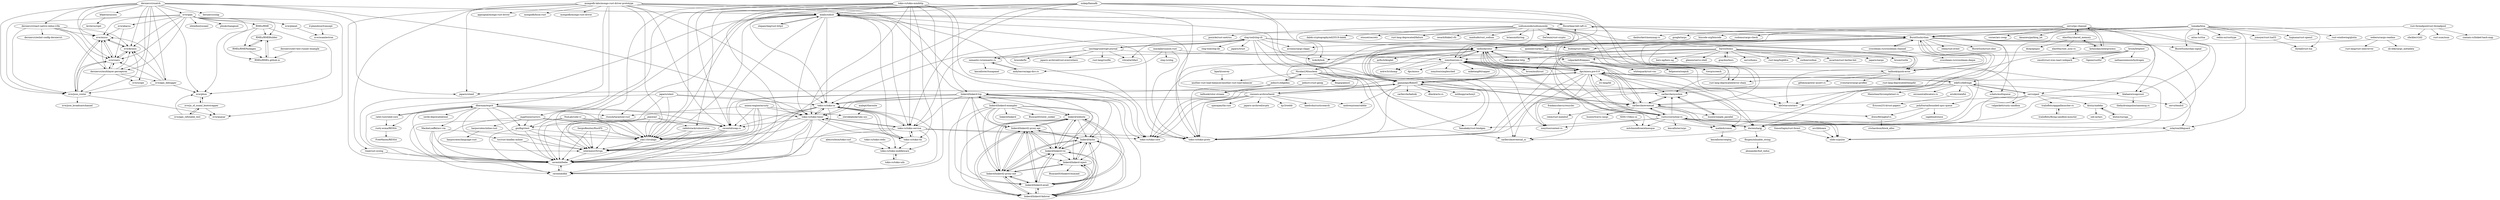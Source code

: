 digraph G {
"harpocrates/inline-rust" -> "harpocrates/language-rust"
"Geal/rust-syslog" -> "raventid/bebe"
"mongodb-labs/mongo-rust-driver-prototype" -> "appsignal/mongo-rust-driver"
"mongodb-labs/mongo-rust-driver-prototype" -> "mlalic/solicit"
"mongodb-labs/mongo-rust-driver-prototype" -> "mongodb/bson-rust" ["e"=1]
"mongodb-labs/mongo-rust-driver-prototype" -> "Geal/rust-syslog"
"mongodb-labs/mongo-rust-driver-prototype" -> "tokio-rs/tokio-io"
"mongodb-labs/mongo-rust-driver-prototype" -> "raventid/bebe"
"mongodb-labs/mongo-rust-driver-prototype" -> "mongodb/mongo-rust-driver" ["e"=1]
"mongodb-labs/mongo-rust-driver-prototype" -> "tokio-rs/tokio-core" ["e"=1]
"mongodb-labs/mongo-rust-driver-prototype" -> "yaa110/rubigo"
"mongodb-labs/mongo-rust-driver-prototype" -> "dherman/esprit"
"mongodb-labs/mongo-rust-driver-prototype" -> "rust-lang-deprecated/error-chain" ["e"=1]
"mongodb-labs/mongo-rust-driver-prototype" -> "raventid/soap-rs"
"mongodb-labs/mongo-rust-driver-prototype" -> "tokio-rs/tokio-proto" ["e"=1]
"mongodb-labs/mongo-rust-driver-prototype" -> "mgattozzi/curryrs"
"mongodb-labs/mongo-rust-driver-prototype" -> "japaric/steed" ["e"=1]
"bparli/convey" -> "another-rust-load-balancer/another-rust-load-balancer"
"elast0ny/shared_memory" -> "elast0ny/raw_sync-rs"
"elast0ny/shared_memory" -> "dicej/ipmpsc"
"elast0ny/shared_memory" -> "kotauskas/interprocess"
"elast0ny/shared_memory" -> "servo/ipc-channel"
"crossbeam-rs/crossbeam-channel" -> "crossbeam-rs/crossbeam-deque"
"crossbeam-rs/crossbeam-channel" -> "BurntSushi/chan"
"linkerd/website" -> "linkerd/linkerd2-proxy-api"
"linkerd/website" -> "linkerd/linkerd2-proxy-init"
"linkerd/website" -> "linkerd/linkerd-failover"
"linkerd/website" -> "linkerd/linkerd-await"
"linkerd/website" -> "linkerd/linkerd-inject"
"linkerd/website" -> "linkerd/linkerd-viz"
"linkerd/website" -> "linkerd/tacho"
"sodiumoxide/sodiumoxide" -> "maidsafe/rust_sodium"
"sodiumoxide/sodiumoxide" -> "briansmith/ring" ["e"=1]
"sodiumoxide/sodiumoxide" -> "libOctavo/octavo"
"sodiumoxide/sodiumoxide" -> "DaGenix/rust-crypto" ["e"=1]
"sodiumoxide/sodiumoxide" -> "dalek-cryptography/ed25519-dalek" ["e"=1]
"sodiumoxide/sodiumoxide" -> "BurntSushi/chan"
"sodiumoxide/sodiumoxide" -> "stouset/secrets"
"sodiumoxide/sodiumoxide" -> "rust-lang-deprecated/error-chain" ["e"=1]
"sodiumoxide/sodiumoxide" -> "trevp/screech"
"sodiumoxide/sodiumoxide" -> "zonyitoo/coio-rs"
"sodiumoxide/sodiumoxide" -> "ticki/dybuk"
"sodiumoxide/sodiumoxide" -> "rust-lang-deprecated/failure" ["e"=1]
"sodiumoxide/sodiumoxide" -> "quininer/sarkara"
"sodiumoxide/sodiumoxide" -> "tailhook/rotor"
"sodiumoxide/sodiumoxide" -> "cesarb/blake2-rfc"
"linkerd/linkerd2-proxy-init" -> "linkerd/linkerd-failover"
"linkerd/linkerd2-proxy-init" -> "linkerd/linkerd-inject"
"linkerd/linkerd2-proxy-init" -> "linkerd/linkerd-await"
"linkerd/linkerd2-proxy-init" -> "linkerd/tacho"
"linkerd/linkerd2-proxy-init" -> "linkerd/linkerd2-proxy-api"
"linkerd/linkerd2-proxy-init" -> "linkerd/website"
"linkerd/linkerd2-proxy-init" -> "linkerd/linkerd-viz"
"xvw/qian" -> "xvw/mizur"
"xvw/qian" -> "RMEx/RME"
"xvw/qian" -> "xvw/planet"
"xvw/qian" -> "xvw/kronos"
"xvw/qian" -> "xhtmlboi/yocaml" ["e"=1]
"xvw/qian" -> "phink/changeset"
"xvw/qian" -> "RMEx/RMEBuilder"
"xvw/qian" -> "xvw/coers"
"xvw/qian" -> "derniercri/multilayer-perceptron"
"xvw/qian" -> "xvw/quasar"
"xvw/qian" -> "xvw/phun"
"xvw/qian" -> "xvw/abacus"
"xvw/qian" -> "xvw/jsoo_router"
"linkerd/linkerd-await" -> "linkerd/linkerd-failover"
"linkerd/linkerd-await" -> "linkerd/linkerd2-proxy-init"
"linkerd/linkerd-await" -> "linkerd/linkerd-inject"
"linkerd/linkerd-await" -> "linkerd/linkerd2-proxy-api"
"linkerd/linkerd-await" -> "linkerd/tacho"
"linkerd/linkerd-await" -> "linkerd/website"
"linkerd/linkerd-await" -> "linkerd/linkerd-viz"
"SergioBenitez/RustFS" -> "raventid/bebe"
"SergioBenitez/RustFS" -> "intermezzOS/vga"
"SergioBenitez/RustFS" -> "yaa110/rubigo"
"xvw/planet" -> "xvw/ocamlectron"
"derniercri/react-native-redux-i18n" -> "xvw/coers"
"derniercri/react-native-redux-i18n" -> "xvw/mizur"
"derniercri/react-native-redux-i18n" -> "derniercri/eslint-config-derniercri"
"derniercri/react-native-redux-i18n" -> "xvw/kronos"
"derniercri/react-native-redux-i18n" -> "derniercri/multilayer-perceptron"
"derniercri/react-native-redux-i18n" -> "xvw/jsoo_router"
"rusty-ecma/RESSA" -> "FreeMasen/RESSA"
"linkerd/linkerd2-proxy-api" -> "linkerd/linkerd-failover"
"linkerd/linkerd2-proxy-api" -> "linkerd/linkerd2-proxy-init"
"linkerd/linkerd2-proxy-api" -> "linkerd/linkerd-inject"
"linkerd/linkerd2-proxy-api" -> "linkerd/website"
"linkerd/linkerd2-proxy-api" -> "linkerd/linkerd-await"
"linkerd/linkerd2-proxy-api" -> "linkerd/tacho"
"linkerd/linkerd2-proxy-api" -> "linkerd/linkerd-viz"
"jedisct1/rust-geoip" -> "tailhook/rotor-stream"
"tomaka/hlua" -> "jcmoyer/rust-lua53"
"tomaka/hlua" -> "mlua-rs/rlua" ["e"=1]
"tomaka/hlua" -> "redox-os/rusttype" ["e"=1]
"tomaka/hlua" -> "lilyball/rust-lua"
"tomaka/hlua" -> "edef1c/libfringe"
"tomaka/hlua" -> "luqmana/rust-opencl" ["e"=1]
"tomaka/hlua" -> "BurntSushi/chan"
"tomaka/hlua" -> "dpc/mioco.pre-0.9"
"tomaka/hlua" -> "rust-windowing/glutin" ["e"=1]
"tomaka/hlua" -> "Yamakaky/rust-bindgen" ["e"=1]
"tomaka/hlua" -> "zslayton/lifeguard"
"tomaka/hlua" -> "rsolomo/cargo-check"
"tomaka/hlua" -> "BurntSushi/chan-signal"
"clog-tool/clog-cli" -> "saschagrunert/git-journal"
"clog-tool/clog-cli" -> "tailhook/rotor"
"clog-tool/clog-cli" -> "clog-tool/clog-lib"
"clog-tool/clog-cli" -> "vitiral/artifact" ["e"=1]
"clog-tool/clog-cli" -> "semantic-rs/semantic-rs"
"clog-tool/clog-cli" -> "budziq/rust-skeptic"
"clog-tool/clog-cli" -> "arcnmx/cargo-clippy"
"clog-tool/clog-cli" -> "japaric/trust" ["e"=1]
"clog-tool/clog-cli" -> "ticki/dybuk"
"clog-tool/clog-cli" -> "fengsp/pencil" ["e"=1]
"clog-tool/clog-cli" -> "tailhook/quick-error"
"clog-tool/clog-cli" -> "Yamakaky/rust-bindgen" ["e"=1]
"kotauskas/interprocess" -> "servo/ipc-channel"
"kotauskas/interprocess" -> "elast0ny/shared_memory"
"edef1c/libfringe" -> "tokio-rs/tokio-proto" ["e"=1]
"edef1c/libfringe" -> "dpc/mioco.pre-0.9"
"edef1c/libfringe" -> "blabaere/scaproust"
"edef1c/libfringe" -> "zonyitoo/context-rs"
"edef1c/libfringe" -> "Manishearth/compiletest-rs"
"edef1c/libfringe" -> "erickt/stateful"
"edef1c/libfringe" -> "japaric/steed" ["e"=1]
"edef1c/libfringe" -> "polyfractal/bounded-spsc-queue"
"edef1c/libfringe" -> "schets/multiqueue"
"edef1c/libfringe" -> "ezrosent/allocators-rs" ["e"=1]
"edef1c/libfringe" -> "servo/gaol"
"mlalic/solicit" -> "stepancheg/rust-http2"
"mlalic/solicit" -> "tokio-rs/tokio-timer"
"mlalic/solicit" -> "tokio-rs/tokio-proto" ["e"=1]
"mlalic/solicit" -> "tokio-rs/tokio-service"
"mlalic/solicit" -> "tokio-rs/tokio-io"
"mlalic/solicit" -> "yaa110/rubigo"
"mlalic/solicit" -> "raventid/bebe"
"mlalic/solicit" -> "raventid/soap-rs"
"mlalic/solicit" -> "tokio-rs/tokio-tls"
"mlalic/solicit" -> "Hoverbear/old-raft-rs"
"mlalic/solicit" -> "rtsisyk/tarantool-rust"
"mlalic/solicit" -> "intermezzOS/vga"
"klutzy/nadeko" -> "seb-m/tars"
"klutzy/nadeko" -> "klutzy/suruga"
"barosl/homu" -> "graydon/bors"
"barosl/homu" -> "servo/homu" ["e"=1]
"barosl/homu" -> "brson/multirust" ["e"=1]
"barosl/homu" -> "rust-lang/highfive"
"barosl/homu" -> "swiboe/swiboe" ["e"=1]
"barosl/homu" -> "tailhook/quick-error"
"barosl/homu" -> "valpackett/freepass"
"barosl/homu" -> "mcarton/rust-herbie-lint" ["e"=1]
"barosl/homu" -> "ticki/dybuk"
"barosl/homu" -> "mitchmindtree/elmesque"
"barosl/homu" -> "japaric/xargo" ["e"=1]
"barosl/homu" -> "brson/rustle"
"barosl/homu" -> "bors-ng/bors-ng" ["e"=1]
"barosl/homu" -> "glennw/servo-shell"
"jcmoyer/rust-lua53" -> "lilyball/rust-lua"
"Hoverbear/old-raft-rs" -> "dwrensha/gj"
"Hoverbear/old-raft-rs" -> "BurntSushi/chan"
"Hoverbear/old-raft-rs" -> "mlalic/solicit"
"Hoverbear/old-raft-rs" -> "posix4e/rust-metrics"
"Hoverbear/old-raft-rs" -> "tokio-rs/tokio-io"
"carllerche/syncbox" -> "huonw/simple_parallel"
"carllerche/syncbox" -> "carllerche/eventual"
"nrc/libhoare" -> "slide-rs/pulse"
"klutzy/suruga" -> "klutzy/nadeko"
"xvw/ppx_refutable_test" -> "xvw/js_of_ocaml_bootstrapper"
"xvw/ppx_refutable_test" -> "xvw/phun"
"d-plaindoux/transept" -> "xvw/ocamlectron"
"rustcc/coroutine-rs" -> "zonyitoo/coio-rs"
"rustcc/coroutine-rs" -> "dwrensha/gj"
"rustcc/coroutine-rs" -> "carllerche/eventual"
"rustcc/coroutine-rs" -> "carllerche/syncbox"
"rustcc/coroutine-rs" -> "dpc/mioco.pre-0.9"
"rustcc/coroutine-rs" -> "zslayton/lifeguard"
"rustcc/coroutine-rs" -> "tailhook/rotor"
"rustcc/coroutine-rs" -> "slide-rs/pulse"
"rustcc/coroutine-rs" -> "mahkoh/comm"
"rustcc/coroutine-rs" -> "zonyitoo/context-rs"
"rustcc/coroutine-rs" -> "mitchmindtree/elmesque"
"rustcc/coroutine-rs" -> "kmcallister/urpc"
"rustcc/coroutine-rs" -> "Yamakaky/rust-bindgen" ["e"=1]
"servo/gaol" -> "valpackett/rusty-sandbox"
"servo/gaol" -> "trailofbits/appjaillauncher-rs"
"servo/gaol" -> "dwrensha/gj"
"servo/gaol" -> "edef1c/libfringe"
"servo/gaol" -> "klutzy/nadeko"
"servo/gaol" -> "libOctavo/octavo"
"servo/gaol" -> "servo/tendril"
"dpc/mioco.pre-0.9" -> "tailhook/rotor"
"dpc/mioco.pre-0.9" -> "zonyitoo/coio-rs"
"dpc/mioco.pre-0.9" -> "carllerche/eventual"
"dpc/mioco.pre-0.9" -> "dwrensha/gj"
"dpc/mioco.pre-0.9" -> "rustcc/coroutine-rs"
"dpc/mioco.pre-0.9" -> "mahkoh/comm"
"dpc/mioco.pre-0.9" -> "tokio-rs/tokio-proto" ["e"=1]
"dpc/mioco.pre-0.9" -> "edef1c/libfringe"
"dpc/mioco.pre-0.9" -> "carllerche/eventual_io"
"dpc/mioco.pre-0.9" -> "zonyitoo/context-rs"
"dpc/mioco.pre-0.9" -> "slide-rs/pulse"
"dpc/mioco.pre-0.9" -> "lrs-lang/lib" ["e"=1]
"dpc/mioco.pre-0.9" -> "gamazeps/RobotS"
"dpc/mioco.pre-0.9" -> "carllerche/syncbox"
"dpc/mioco.pre-0.9" -> "tokio-rs/tokio-core" ["e"=1]
"rust-threadpool/rust-threadpool" -> "BurntSushi/chan"
"rust-threadpool/rust-threadpool" -> "contain-rs/linked-hash-map"
"rust-threadpool/rust-threadpool" -> "sfackler/r2d2" ["e"=1]
"rust-threadpool/rust-threadpool" -> "rust-num/num" ["e"=1]
"nukep/llamadb" -> "carllerche/syncbox"
"nukep/llamadb" -> "mlalic/solicit"
"nukep/llamadb" -> "gamazeps/RobotS"
"nukep/llamadb" -> "gnzlbg/ctest"
"nukep/llamadb" -> "tokio-rs/tokio-service"
"nukep/llamadb" -> "raventid/bebe"
"nukep/llamadb" -> "yaa110/rubigo"
"nukep/llamadb" -> "dpc/mioco.pre-0.9"
"nukep/llamadb" -> "tokio-rs/tokio-proto" ["e"=1]
"nukep/llamadb" -> "rabbitstack/cubostratus"
"carllerche/eventual" -> "carllerche/syncbox"
"carllerche/eventual" -> "carllerche/eventual_io"
"carllerche/eventual" -> "dwrensha/gj"
"carllerche/eventual" -> "dpc/mioco.pre-0.9"
"carllerche/eventual" -> "rustcc/coroutine-rs"
"carllerche/eventual" -> "tailhook/rotor"
"carllerche/eventual" -> "slide-rs/pulse"
"carllerche/eventual" -> "huonw/simple_parallel"
"carllerche/eventual" -> "reem/rust-membuf"
"carllerche/eventual" -> "huonw/travis-cargo" ["e"=1]
"carllerche/eventual" -> "gamazeps/RobotS"
"carllerche/eventual" -> "diwic/fdringbuf-rs"
"KISS-UI/kiss-ui" -> "mitchmindtree/elmesque"
"vmware-archive/haret" -> "gamazeps/RobotS"
"vmware-archive/haret" -> "spacejam/tla-rust" ["e"=1]
"vmware-archive/haret" -> "japaric-archived/nvptx" ["e"=1]
"vmware-archive/haret" -> "tokio-rs/tokio-proto" ["e"=1]
"vmware-archive/haret" -> "hjr3/weldr"
"vmware-archive/haret" -> "tokio-rs/tokio-io"
"vmware-archive/haret" -> "kaedroho/rusticsearch"
"vmware-archive/haret" -> "mlalic/solicit"
"vmware-archive/haret" -> "BurntSushi/chan"
"vmware-archive/haret" -> "tokio-rs/tokio-timer"
"vmware-archive/haret" -> "andrewjstone/rabble"
"vmware-archive/haret" -> "tokio-rs/tokio-core" ["e"=1]
"zslayton/lifeguard" -> "slide-rs/pulse"
"zslayton/lifeguard" -> "rustcc/coroutine-rs"
"dherman/esprit" -> "ratel-rust/ratel-core"
"dherman/esprit" -> "raventid/bebe"
"dherman/esprit" -> "yaa110/rubigo"
"dherman/esprit" -> "rusty-ecma/RESSA"
"dherman/esprit" -> "raventid/soap-rs"
"dherman/esprit" -> "gnzlbg/ctest"
"dherman/esprit" -> "intermezzOS/vga"
"dherman/esprit" -> "tokio-rs/tokio-timer"
"dherman/esprit" -> "rtsisyk/tarantool-rust"
"dherman/esprit" -> "serde-deprecated/xml"
"dherman/esprit" -> "MackieLoeffel/avr-vm"
"dherman/esprit" -> "tcr/rust-hindley-milner"
"servo/ipc-channel" -> "kotauskas/interprocess"
"servo/ipc-channel" -> "vorner/arc-swap" ["e"=1]
"servo/ipc-channel" -> "servo/tendril"
"servo/ipc-channel" -> "servo/gaol"
"servo/ipc-channel" -> "BurntSushi/chan"
"servo/ipc-channel" -> "elast0ny/shared_memory"
"servo/ipc-channel" -> "Amanieu/parking_lot" ["e"=1]
"servo/ipc-channel" -> "blabaere/scaproust"
"servo/ipc-channel" -> "danburkert/memmap-rs" ["e"=1]
"servo/ipc-channel" -> "google/tarpc" ["e"=1]
"servo/ipc-channel" -> "bincode-org/bincode" ["e"=1]
"BurntSushi/chan" -> "mahkoh/comm"
"BurntSushi/chan" -> "dwrensha/gj"
"BurntSushi/chan" -> "tailhook/rotor"
"BurntSushi/chan" -> "BurntSushi/chan-signal"
"BurntSushi/chan" -> "Hoverbear/old-raft-rs"
"BurntSushi/chan" -> "crossbeam-rs/crossbeam-channel"
"BurntSushi/chan" -> "carllerche/eventual"
"BurntSushi/chan" -> "tailhook/rotor-http"
"BurntSushi/chan" -> "carllerche/syncbox"
"BurntSushi/chan" -> "blabaere/scaproust"
"BurntSushi/chan" -> "tailhook/quick-error"
"BurntSushi/chan" -> "schets/multiqueue"
"BurntSushi/chan" -> "reem/rust-event"
"BurntSushi/chan" -> "libOctavo/octavo"
"BurntSushi/chan" -> "BurntSushi/rust-cbor" ["e"=1]
"polyfractal/bounded-spsc-queue" -> "sagebind/sluice"
"polyfractal/bounded-spsc-queue" -> "mahkoh/comm"
"polyfractal/bounded-spsc-queue" -> "diwic/fdringbuf-rs"
"derniercri/multilayer-perceptron" -> "xvw/coers"
"derniercri/multilayer-perceptron" -> "xvw/kronos"
"derniercri/multilayer-perceptron" -> "xvw/mizur"
"derniercri/multilayer-perceptron" -> "xvw/jsoo_router"
"derniercri/multilayer-perceptron" -> "xvw/scope"
"derniercri/multilayer-perceptron" -> "xvw/ppx_debugger"
"blabaere/scaproust" -> "dwrensha/gj"
"blabaere/scaproust" -> "thehydroimpulse/nanomsg.rs" ["e"=1]
"diwic/fdringbuf-rs" -> "rrichardson/block_alloc"
"rsolomo/cargo-check" -> "arcnmx/cargo-clippy"
"SimonSapin/rust-forest" -> "slide-rs/pulse"
"dwrensha/gj" -> "fitzgen/inlinable_string"
"dwrensha/gj" -> "carllerche/eventual_io"
"huonw/simple_parallel" -> "carllerche/syncbox"
"frankmcsherry/recycler" -> "reem/rust-membuf"
"brson/httptest" -> "cmsd2/rust-iron-react-webpack"
"brson/httptest" -> "zonyitoo/coio-rs"
"brson/httptest" -> "tokio-rs/tokio-proto" ["e"=1]
"brson/httptest" -> "Ogeon/rustful" ["e"=1]
"brson/httptest" -> "carllerche/eventual"
"brson/httptest" -> "nathansizemore/hydrogen"
"mahkoh/comm" -> "kmcallister/seqloq"
"RMEx/RME" -> "RMEx/RMEBuilder"
"RMEx/RME" -> "RMEx/RMEPackages"
"RMEx/RME" -> "RMEx/RMEx.github.io"
"RMEx/RME" -> "xvw/phun"
"RMEx/RMEBuilder" -> "RMEx/RMEx.github.io"
"RMEx/RMEBuilder" -> "RMEx/RMEPackages"
"RMEx/RMEPackages" -> "RMEx/RMEBuilder"
"RMEx/RMEPackages" -> "RMEx/RMEx.github.io"
"RMEx/RMEx.github.io" -> "RMEx/RMEBuilder"
"derniercri/erl-test-runner-example" -> "RMEx/RMEx.github.io"
"xvw/phun" -> "xvw/js_of_ocaml_bootstrapper"
"xvw/js_of_ocaml_bootstrapper" -> "xvw/phun"
"xvw/js_of_ocaml_bootstrapper" -> "xvw/ppx_refutable_test"
"xvw/js_of_ocaml_bootstrapper" -> "xvw/quasar"
"gnzlbg/ctest" -> "raventid/bebe"
"gnzlbg/ctest" -> "intermezzOS/vga"
"gnzlbg/ctest" -> "yaa110/rubigo"
"gnzlbg/ctest" -> "raventid/dhh"
"NicolasLM/nucleon" -> "tailhook/rotor"
"NicolasLM/nucleon" -> "carllerche/eventual_io"
"NicolasLM/nucleon" -> "carllerche/eventual"
"NicolasLM/nucleon" -> "tokio-rs/tokio-proto" ["e"=1]
"NicolasLM/nucleon" -> "gamazeps/RobotS"
"NicolasLM/nucleon" -> "fengsp/pencil" ["e"=1]
"NicolasLM/nucleon" -> "another-rust-load-balancer/another-rust-load-balancer"
"NicolasLM/nucleon" -> "jedisct1/edgedns"
"NicolasLM/nucleon" -> "dwrensha/gj"
"gamazeps/RobotS" -> "andrewjstone/rabble"
"gamazeps/RobotS" -> "carllerche/eventual"
"gamazeps/RobotS" -> "tailhook/rotor"
"gamazeps/RobotS" -> "carllerche/kabuki"
"gamazeps/RobotS" -> "dbeck/acto-rs"
"gamazeps/RobotS" -> "tokio-rs/tokio-proto" ["e"=1]
"gamazeps/RobotS" -> "zonyitoo/coio-rs"
"gamazeps/RobotS" -> "vmware-archive/haret"
"gamazeps/RobotS" -> "milibopp/carboxyl" ["e"=1]
"gamazeps/RobotS" -> "mlalic/solicit"
"gamazeps/RobotS" -> "dpc/mioco.pre-0.9"
"gamazeps/RobotS" -> "BurntSushi/chan"
"gamazeps/RobotS" -> "carllerche/syncbox"
"gamazeps/RobotS" -> "tokio-rs/tokio-core" ["e"=1]
"webern/cargo-readme" -> "rust-lang/rust-semverver" ["e"=1]
"webern/cargo-readme" -> "budziq/rust-skeptic"
"webern/cargo-readme" -> "oli-obk/cargo_metadata"
"fitzgen/inlinable_string" -> "abonander/buf_redux"
"erickt/stateful" -> "Ericson2314/rust-papers"
"valpackett/freepass" -> "libOctavo/octavo"
"valpackett/freepass" -> "trevp/screech"
"valpackett/freepass" -> "whitequark/rust-vnc"
"valpackett/freepass" -> "felipesere/icepick"
"zonyitoo/coio-rs" -> "dpc/mioco.pre-0.9"
"zonyitoo/coio-rs" -> "rustcc/coroutine-rs"
"zonyitoo/coio-rs" -> "zonyitoo/context-rs"
"zonyitoo/coio-rs" -> "tailhook/rotor"
"zonyitoo/coio-rs" -> "dwrensha/gj"
"zonyitoo/coio-rs" -> "libOctavo/octavo"
"zonyitoo/coio-rs" -> "gamazeps/RobotS"
"zonyitoo/coio-rs" -> "tokio-rs/tokio-core" ["e"=1]
"zonyitoo/coio-rs" -> "tailhook/quick-error"
"zonyitoo/coio-rs" -> "m4rw3r/chomp"
"zonyitoo/coio-rs" -> "miketang84/sapper" ["e"=1]
"zonyitoo/coio-rs" -> "dpc/mioco"
"zonyitoo/coio-rs" -> "brson/multirust" ["e"=1]
"zonyitoo/coio-rs" -> "Hoverbear/old-raft-rs"
"zonyitoo/coio-rs" -> "zonyitoo/simplesched"
"tailhook/rotor" -> "tailhook/rotor-http"
"tailhook/rotor" -> "dpc/mioco.pre-0.9"
"tailhook/rotor" -> "tokio-rs/tokio-proto" ["e"=1]
"tailhook/rotor" -> "carllerche/eventual"
"tailhook/rotor" -> "pyfisch/kinglet"
"tailhook/rotor" -> "carllerche/eventual_io"
"tailhook/rotor" -> "zonyitoo/coio-rs"
"tailhook/rotor" -> "BurntSushi/chan"
"tailhook/rotor" -> "dwrensha/gj"
"tailhook/rotor" -> "NicolasLM/nucleon"
"tailhook/rotor" -> "mahkoh/comm"
"tailhook/rotor" -> "gamazeps/RobotS"
"tailhook/rotor" -> "m4rw3r/chomp"
"tailhook/rotor" -> "zslayton/lifeguard"
"tailhook/rotor" -> "tokio-rs/tokio-service"
"tailhook/rotor-http" -> "tailhook/rotor"
"tailhook/quick-error" -> "rust-lang-deprecated/tempdir" ["e"=1]
"tailhook/quick-error" -> "BurntSushi/chan"
"tailhook/quick-error" -> "gifnksm/power-assert-rs"
"tailhook/quick-error" -> "rust-lang-deprecated/error-chain" ["e"=1]
"tailhook/quick-error" -> "svenstaro/cargo-profiler" ["e"=1]
"semantic-rs/semantic-rs" -> "andybarron/app-dirs-rs"
"semantic-rs/semantic-rs" -> "kmcallister/tunapanel" ["e"=1]
"xvw/ppx_debugger" -> "xvw/coers"
"xvw/ppx_debugger" -> "xvw/mizur"
"xvw/ppx_debugger" -> "xvw/jsoo_router"
"xvw/ppx_debugger" -> "xvw/kronos"
"xvw/ppx_debugger" -> "xvw/phun"
"linkerd/linkerd-failover" -> "linkerd/linkerd-inject"
"linkerd/linkerd-failover" -> "linkerd/linkerd2-proxy-init"
"linkerd/linkerd-failover" -> "linkerd/linkerd-await"
"linkerd/linkerd-failover" -> "linkerd/tacho"
"linkerd/linkerd-failover" -> "linkerd/linkerd2-proxy-api"
"linkerd/linkerd-failover" -> "linkerd/linkerd-viz"
"raventid/bebe" -> "raventid/dhh"
"linkerd/linkerd-examples" -> "linkerd/linkerd-viz"
"linkerd/linkerd-examples" -> "linkerd/linkerd-tcp"
"linkerd/linkerd-examples" -> "linkerd/linkerd-await"
"linkerd/linkerd-examples" -> "linkerd/linkerd2-proxy-init"
"linkerd/linkerd-examples" -> "linkerd/linkerd-failover"
"linkerd/linkerd-examples" -> "linkerd/linkerd2-proxy-api"
"linkerd/linkerd-examples" -> "linkerd/website"
"linkerd/linkerd-examples" -> "linkerd/tacho"
"linkerd/linkerd-examples" -> "linkerd/linkerd-inject"
"linkerd/linkerd-examples" -> "linkerd/linkerd" ["e"=1]
"linkerd/linkerd-examples" -> "BuoyantIO/slow_cooker" ["e"=1]
"jedisct1/edgedns" -> "NicolasLM/nucleon"
"jedisct1/edgedns" -> "tailhook/rotor-stream"
"jedisct1/edgedns" -> "tokio-rs/tokio-proto" ["e"=1]
"jedisct1/edgedns" -> "linkerd/linkerd-tcp"
"ratel-rust/ratel-core" -> "dherman/esprit"
"ratel-rust/ratel-core" -> "rusty-ecma/RESSA"
"andybarron/app-dirs-rs" -> "semantic-rs/semantic-rs"
"anima-engine/mrusty" -> "raventid/bebe"
"anima-engine/mrusty" -> "yaa110/rubigo"
"anima-engine/mrusty" -> "steveklabnik/ruby-sys"
"anima-engine/mrusty" -> "raventid/soap-rs"
"anima-engine/mrusty" -> "intermezzOS/vga"
"anima-engine/mrusty" -> "tokio-rs/tokio-timer"
"anima-engine/mrusty" -> "rtsisyk/tarantool-rust"
"xvw/coers" -> "xvw/kronos"
"xvw/coers" -> "xvw/mizur"
"xvw/coers" -> "xvw/jsoo_router"
"xvw/coers" -> "derniercri/multilayer-perceptron"
"raventid/dhh" -> "raventid/bebe"
"mgattozzi/curryrs" -> "raventid/bebe"
"mgattozzi/curryrs" -> "yaa110/rubigo"
"mgattozzi/curryrs" -> "raventid/soap-rs"
"mgattozzi/curryrs" -> "harpocrates/inline-rust"
"mgattozzi/curryrs" -> "gnzlbg/ctest"
"maciejhirsz/json-rust" -> "slog-rs/slog" ["e"=1]
"maciejhirsz/json-rust" -> "andybarron/app-dirs-rs"
"maciejhirsz/json-rust" -> "tokio-rs/tokio-proto" ["e"=1]
"maciejhirsz/json-rust" -> "zonyitoo/coio-rs"
"malept/thermite" -> "steveklabnik/ruby-sys"
"tokio-rs/tokio-tls" -> "tokio-rs/tokio-middleware"
"tokio-rs/tokio-tls" -> "tokio-rs/tokio-service"
"tokio-rs/tokio-tls" -> "tokio-rs/tokio-io"
"tokio-rs/tokio-tls" -> "tokio-rs/tokio-timer"
"saschagrunert/git-journal" -> "clog-tool/clog-cli"
"saschagrunert/git-journal" -> "semantic-rs/semantic-rs"
"saschagrunert/git-journal" -> "japaric-archived/rust-everywhere" ["e"=1]
"saschagrunert/git-journal" -> "valpackett/freepass"
"saschagrunert/git-journal" -> "rust-lang/rustfix" ["e"=1]
"saschagrunert/git-journal" -> "brocode/fw" ["e"=1]
"saschagrunert/git-journal" -> "vitiral/artifact" ["e"=1]
"alexcrichton/tokio-curl" -> "tokio-rs/tokio-middleware"
"tokio-rs/tokio-service" -> "tokio-rs/tokio-tls"
"tokio-rs/tokio-service" -> "tokio-rs/tokio-middleware"
"tokio-rs/tokio-service" -> "tokio-rs/tokio-timer"
"tokio-rs/tokio-service" -> "tokio-rs/tokio-io"
"tokio-rs/tokio-service" -> "tokio-rs/tokio-core" ["e"=1]
"tokio-rs/tokio-service" -> "raventid/bebe"
"tokio-rs/tokio-service" -> "intermezzOS/vga"
"tokio-rs/tokio-service" -> "tokio-rs/tokio-proto" ["e"=1]
"tokio-rs/tokio-middleware" -> "tokio-rs/tokio-uds"
"tokio-rs/tokio-minihttp" -> "tokio-rs/tokio-service"
"tokio-rs/tokio-minihttp" -> "tokio-rs/tokio-io"
"tokio-rs/tokio-minihttp" -> "tokio-rs/tokio-timer"
"tokio-rs/tokio-minihttp" -> "tokio-rs/tokio-core" ["e"=1]
"tokio-rs/tokio-minihttp" -> "yaa110/rubigo"
"tokio-rs/tokio-minihttp" -> "tokio-rs/tokio-proto" ["e"=1]
"tokio-rs/tokio-minihttp" -> "mlalic/solicit"
"tokio-rs/tokio-minihttp" -> "raventid/soap-rs"
"tokio-rs/tokio-minihttp" -> "tokio-rs/tokio-tls"
"tokio-rs/tokio-minihttp" -> "linkerd/linkerd-tcp"
"tokio-rs/tokio-minihttp" -> "raventid/dhh"
"tokio-rs/tokio-minihttp" -> "raventid/bebe"
"tokio-rs/tokio-minihttp" -> "intermezzOS/vga"
"tokio-rs/tokio-timer" -> "tokio-rs/tokio-io"
"tokio-rs/tokio-timer" -> "tokio-rs/tokio-service"
"tokio-rs/tokio-timer" -> "yaa110/rubigo"
"tokio-rs/tokio-timer" -> "tokio-rs/tokio-middleware"
"tokio-rs/tokio-timer" -> "raventid/dhh"
"tokio-rs/tokio-timer" -> "raventid/bebe"
"tokio-rs/tokio-timer" -> "intermezzOS/vga"
"tokio-rs/tokio-timer" -> "raventid/soap-rs"
"tokio-rs/tokio-uds" -> "tokio-rs/tokio-middleware"
"tokio-rs/tokio-redis" -> "tokio-rs/tokio-middleware"
"quininer/sarkara" -> "trevp/screech"
"intermezzOS/vga" -> "raventid/bebe"
"derniercri/snatch" -> "xvw/coers"
"derniercri/snatch" -> "derniercri/multilayer-perceptron"
"derniercri/snatch" -> "xvw/mizur"
"derniercri/snatch" -> "derniercri/react-native-redux-i18n"
"derniercri/snatch" -> "xvw/kronos"
"derniercri/snatch" -> "xvw/jsoo_router"
"derniercri/snatch" -> "k0pernicus/zou"
"derniercri/snatch" -> "xvw/ppx_debugger"
"derniercri/snatch" -> "xvw/qian"
"derniercri/snatch" -> "japaric/steed" ["e"=1]
"derniercri/snatch" -> "xvw/phun"
"derniercri/snatch" -> "mlalic/solicit"
"derniercri/snatch" -> "tokio-rs/tokio-timer"
"derniercri/snatch" -> "xvw/scope"
"derniercri/snatch" -> "derniercri/slap"
"linkerd/linkerd-tcp" -> "linkerd/linkerd-viz"
"linkerd/linkerd-tcp" -> "linkerd/linkerd-examples"
"linkerd/linkerd-tcp" -> "tokio-rs/tokio-io"
"linkerd/linkerd-tcp" -> "linkerd/tacho"
"linkerd/linkerd-tcp" -> "linkerd/linkerd2-proxy-api"
"linkerd/linkerd-tcp" -> "tokio-rs/tokio-timer"
"linkerd/linkerd-tcp" -> "linkerd/linkerd-await"
"linkerd/linkerd-tcp" -> "linkerd/linkerd-failover"
"linkerd/linkerd-tcp" -> "linkerd/linkerd2-proxy-init"
"linkerd/linkerd-tcp" -> "yaa110/rubigo"
"linkerd/linkerd-tcp" -> "tokio-rs/tokio-service"
"linkerd/linkerd-tcp" -> "raventid/soap-rs"
"linkerd/linkerd-tcp" -> "tokio-rs/tokio-core" ["e"=1]
"linkerd/linkerd-tcp" -> "mlalic/solicit"
"linkerd/linkerd-tcp" -> "linkerd/website"
"graydon/bors" -> "barosl/homu"
"linkerd/linkerd-viz" -> "linkerd/linkerd-failover"
"linkerd/linkerd-viz" -> "linkerd/linkerd2-proxy-init"
"linkerd/linkerd-viz" -> "linkerd/linkerd-inject"
"linkerd/linkerd-viz" -> "linkerd/linkerd-await"
"linkerd/linkerd-viz" -> "linkerd/tacho"
"linkerd/linkerd-viz" -> "linkerd/linkerd2-proxy-api"
"linkerd/linkerd-viz" -> "linkerd/website"
"tcr/rust-hindley-milner" -> "raventid/bebe"
"tcr/rust-hindley-milner" -> "intermezzOS/vga"
"rtsisyk/tarantool-rust" -> "raventid/bebe"
"rtsisyk/tarantool-rust" -> "yaa110/rubigo"
"xvw/jsoo_router" -> "xvw/coers"
"xvw/jsoo_router" -> "xvw/mizur"
"xvw/jsoo_router" -> "xvw/quasar"
"xvw/jsoo_router" -> "xvw/kronos"
"xvw/jsoo_router" -> "xvw/jsoo_broadcastchannel"
"tokio-rs/tokio-io" -> "tokio-rs/tokio-timer"
"tokio-rs/tokio-io" -> "tokio-rs/tokio-service"
"tokio-rs/tokio-io" -> "tokio-rs/tokio-tls"
"tokio-rs/tokio-io" -> "yaa110/rubigo"
"tokio-rs/tokio-io" -> "raventid/dhh"
"tokio-rs/tokio-io" -> "raventid/bebe"
"tokio-rs/tokio-io" -> "intermezzOS/vga"
"tokio-rs/tokio-io" -> "raventid/soap-rs"
"japaric/utest" -> "yaa110/rubigo"
"japaric/utest" -> "tokio-rs/tokio-timer"
"japaric/utest" -> "raventid/bebe"
"japaric/utest" -> "intermezzOS/vga"
"japaric/utest" -> "tokio-rs/tokio-io"
"rabbitstack/cubostratus" -> "raventid/bebe"
"rabbitstack/cubostratus" -> "intermezzOS/vga"
"rabbitstack/cubostratus" -> "yaa110/rubigo"
"NuiLab/code-vr" -> "raventid/bebe"
"NuiLab/code-vr" -> "yaa110/rubigo"
"NuiLab/code-vr" -> "raventid/soap-rs"
"NuiLab/code-vr" -> "raventid/dhh"
"MackieLoeffel/avr-vm" -> "raventid/bebe"
"MackieLoeffel/avr-vm" -> "intermezzOS/vga"
"MackieLoeffel/avr-vm" -> "yaa110/rubigo"
"MackieLoeffel/avr-vm" -> "raventid/dhh"
"yaa110/rubigo" -> "raventid/bebe"
"yaa110/rubigo" -> "intermezzOS/vga"
"linkerd/tacho" -> "linkerd/linkerd-failover"
"linkerd/tacho" -> "linkerd/linkerd-inject"
"linkerd/tacho" -> "linkerd/linkerd2-proxy-init"
"linkerd/tacho" -> "linkerd/linkerd-await"
"linkerd/tacho" -> "linkerd/linkerd2-proxy-api"
"linkerd/tacho" -> "linkerd/linkerd-viz"
"xvw/kronos" -> "xvw/coers"
"xvw/kronos" -> "xvw/mizur"
"raventid/soap-rs" -> "raventid/bebe"
"raventid/soap-rs" -> "yaa110/rubigo"
"raventid/soap-rs" -> "raventid/dhh"
"raventid/soap-rs" -> "intermezzOS/vga"
"xvw/abacus" -> "xvw/mizur"
"xvw/abacus" -> "xvw/coers"
"xvw/mizur" -> "xvw/kronos"
"xvw/mizur" -> "xvw/coers"
"xvw/mizur" -> "xvw/jsoo_router"
"jeaye/q3" -> "raventid/bebe"
"jeaye/q3" -> "intermezzOS/vga"
"jeaye/q3" -> "yaa110/rubigo"
"jeaye/q3" -> "rabbitstack/cubostratus"
"jeaye/q3" -> "raventid/soap-rs"
"jeaye/q3" -> "gnzlbg/ctest"
"stepancheg/rust-http2" -> "mlalic/solicit"
"k0pernicus/zou" -> "Arcterus/rget"
"trailofbits/flying-sandbox-monster" -> "trailofbits/appjaillauncher-rs"
"trailofbits/appjaillauncher-rs" -> "trailofbits/flying-sandbox-monster"
"linkerd/linkerd-inject" -> "linkerd/linkerd-failover"
"linkerd/linkerd-inject" -> "linkerd/linkerd2-proxy-init"
"linkerd/linkerd-inject" -> "BuoyantIO/linkerd-buoyant"
"linkerd/linkerd-inject" -> "linkerd/tacho"
"harpocrates/inline-rust" ["l"="-8.113,-6.997"]
"harpocrates/language-rust" ["l"="-8.122,-7.035"]
"Geal/rust-syslog" ["l"="-8.124,-6.913"]
"raventid/bebe" ["l"="-8.084,-6.862"]
"mongodb-labs/mongo-rust-driver-prototype" ["l"="-8.097,-6.895"]
"appsignal/mongo-rust-driver" ["l"="-8.118,-6.948"]
"mlalic/solicit" ["l"="-8.054,-6.817"]
"mongodb/bson-rust" ["l"="-10.279,-6.041"]
"tokio-rs/tokio-io" ["l"="-8.062,-6.836"]
"mongodb/mongo-rust-driver" ["l"="-10.175,-6.075"]
"tokio-rs/tokio-core" ["l"="-10.018,-5.983"]
"yaa110/rubigo" ["l"="-8.076,-6.862"]
"dherman/esprit" ["l"="-8.131,-6.875"]
"rust-lang-deprecated/error-chain" ["l"="-9.899,-6.076"]
"raventid/soap-rs" ["l"="-8.083,-6.869"]
"tokio-rs/tokio-proto" ["l"="-9.971,-5.942"]
"mgattozzi/curryrs" ["l"="-8.093,-6.923"]
"japaric/steed" ["l"="-9.941,-5.882"]
"bparli/convey" ["l"="-7.838,-6.923"]
"another-rust-load-balancer/another-rust-load-balancer" ["l"="-7.872,-6.875"]
"elast0ny/shared_memory" ["l"="-8.046,-6.532"]
"elast0ny/raw_sync-rs" ["l"="-8.056,-6.492"]
"dicej/ipmpsc" ["l"="-8.077,-6.509"]
"kotauskas/interprocess" ["l"="-8.022,-6.544"]
"servo/ipc-channel" ["l"="-8.009,-6.586"]
"crossbeam-rs/crossbeam-channel" ["l"="-7.942,-6.622"]
"crossbeam-rs/crossbeam-deque" ["l"="-7.952,-6.591"]
"BurntSushi/chan" ["l"="-7.934,-6.678"]
"linkerd/website" ["l"="-8.015,-6.934"]
"linkerd/linkerd2-proxy-api" ["l"="-7.993,-6.926"]
"linkerd/linkerd2-proxy-init" ["l"="-8.008,-6.944"]
"linkerd/linkerd-failover" ["l"="-8.001,-6.937"]
"linkerd/linkerd-await" ["l"="-8.006,-6.926"]
"linkerd/linkerd-inject" ["l"="-7.999,-6.958"]
"linkerd/linkerd-viz" ["l"="-7.986,-6.938"]
"linkerd/tacho" ["l"="-7.995,-6.948"]
"sodiumoxide/sodiumoxide" ["l"="-7.822,-6.67"]
"maidsafe/rust_sodium" ["l"="-7.787,-6.671"]
"briansmith/ring" ["l"="-9.997,-6.04"]
"libOctavo/octavo" ["l"="-7.883,-6.643"]
"DaGenix/rust-crypto" ["l"="-10.032,-5.941"]
"dalek-cryptography/ed25519-dalek" ["l"="-19.061,12.91"]
"stouset/secrets" ["l"="-7.758,-6.702"]
"trevp/screech" ["l"="-7.781,-6.633"]
"zonyitoo/coio-rs" ["l"="-7.886,-6.703"]
"ticki/dybuk" ["l"="-7.792,-6.601"]
"rust-lang-deprecated/failure" ["l"="-9.909,-6.113"]
"quininer/sarkara" ["l"="-7.768,-6.654"]
"tailhook/rotor" ["l"="-7.908,-6.72"]
"cesarb/blake2-rfc" ["l"="-7.788,-6.693"]
"xvw/qian" ["l"="-8.29,-6.788"]
"xvw/mizur" ["l"="-8.259,-6.785"]
"RMEx/RME" ["l"="-8.321,-6.791"]
"xvw/planet" ["l"="-8.322,-6.757"]
"xvw/kronos" ["l"="-8.266,-6.803"]
"xhtmlboi/yocaml" ["l"="-25.752,-22.801"]
"phink/changeset" ["l"="-8.324,-6.809"]
"RMEx/RMEBuilder" ["l"="-8.329,-6.781"]
"xvw/coers" ["l"="-8.259,-6.795"]
"derniercri/multilayer-perceptron" ["l"="-8.253,-6.806"]
"xvw/quasar" ["l"="-8.3,-6.805"]
"xvw/phun" ["l"="-8.283,-6.81"]
"xvw/abacus" ["l"="-8.271,-6.769"]
"xvw/jsoo_router" ["l"="-8.271,-6.793"]
"SergioBenitez/RustFS" ["l"="-8.121,-6.834"]
"intermezzOS/vga" ["l"="-8.084,-6.854"]
"xvw/ocamlectron" ["l"="-8.348,-6.739"]
"derniercri/react-native-redux-i18n" ["l"="-8.263,-6.817"]
"derniercri/eslint-config-derniercri" ["l"="-8.28,-6.836"]
"rusty-ecma/RESSA" ["l"="-8.185,-6.916"]
"FreeMasen/RESSA" ["l"="-8.208,-6.93"]
"jedisct1/rust-geoip" ["l"="-7.903,-6.934"]
"tailhook/rotor-stream" ["l"="-7.918,-6.907"]
"tomaka/hlua" ["l"="-7.884,-6.668"]
"jcmoyer/rust-lua53" ["l"="-7.836,-6.639"]
"mlua-rs/rlua" ["l"="-9.591,-6.288"]
"redox-os/rusttype" ["l"="-9.833,-4.248"]
"lilyball/rust-lua" ["l"="-7.855,-6.65"]
"edef1c/libfringe" ["l"="-7.954,-6.71"]
"luqmana/rust-opencl" ["l"="-8.113,-4.504"]
"dpc/mioco.pre-0.9" ["l"="-7.916,-6.74"]
"rust-windowing/glutin" ["l"="-9.878,-4.352"]
"Yamakaky/rust-bindgen" ["l"="-9.96,-5.776"]
"zslayton/lifeguard" ["l"="-7.853,-6.723"]
"rsolomo/cargo-check" ["l"="-7.838,-6.612"]
"BurntSushi/chan-signal" ["l"="-7.914,-6.643"]
"clog-tool/clog-cli" ["l"="-7.825,-6.56"]
"saschagrunert/git-journal" ["l"="-7.789,-6.533"]
"clog-tool/clog-lib" ["l"="-7.819,-6.529"]
"vitiral/artifact" ["l"="-9.966,-5.921"]
"semantic-rs/semantic-rs" ["l"="-7.835,-6.512"]
"budziq/rust-skeptic" ["l"="-7.795,-6.463"]
"arcnmx/cargo-clippy" ["l"="-7.819,-6.586"]
"japaric/trust" ["l"="-9.898,-6.133"]
"fengsp/pencil" ["l"="-10.031,-5.794"]
"tailhook/quick-error" ["l"="-7.863,-6.619"]
"blabaere/scaproust" ["l"="-7.967,-6.662"]
"zonyitoo/context-rs" ["l"="-7.891,-6.726"]
"Manishearth/compiletest-rs" ["l"="-7.984,-6.767"]
"erickt/stateful" ["l"="-7.959,-6.778"]
"polyfractal/bounded-spsc-queue" ["l"="-7.896,-6.791"]
"schets/multiqueue" ["l"="-7.982,-6.685"]
"ezrosent/allocators-rs" ["l"="-9.572,-4.682"]
"servo/gaol" ["l"="-7.998,-6.648"]
"stepancheg/rust-http2" ["l"="-8.016,-6.843"]
"tokio-rs/tokio-timer" ["l"="-8.083,-6.838"]
"tokio-rs/tokio-service" ["l"="-8.042,-6.827"]
"tokio-rs/tokio-tls" ["l"="-8.074,-6.816"]
"Hoverbear/old-raft-rs" ["l"="-7.989,-6.747"]
"rtsisyk/tarantool-rust" ["l"="-8.098,-6.857"]
"klutzy/nadeko" ["l"="-8.074,-6.636"]
"seb-m/tars" ["l"="-8.103,-6.646"]
"klutzy/suruga" ["l"="-8.103,-6.624"]
"barosl/homu" ["l"="-7.731,-6.582"]
"graydon/bors" ["l"="-7.684,-6.584"]
"servo/homu" ["l"="18.598,12.558"]
"brson/multirust" ["l"="-9.973,-5.718"]
"rust-lang/highfive" ["l"="-7.704,-6.529"]
"swiboe/swiboe" ["l"="-9.909,-5.617"]
"valpackett/freepass" ["l"="-7.768,-6.596"]
"mcarton/rust-herbie-lint" ["l"="-10.044,-5.906"]
"mitchmindtree/elmesque" ["l"="-7.743,-6.67"]
"japaric/xargo" ["l"="-8.351,-5.782"]
"brson/rustle" ["l"="-7.711,-6.557"]
"bors-ng/bors-ng" ["l"="7.877,-45.488"]
"glennw/servo-shell" ["l"="-7.672,-6.548"]
"dwrensha/gj" ["l"="-7.931,-6.726"]
"posix4e/rust-metrics" ["l"="-8.013,-6.769"]
"carllerche/syncbox" ["l"="-7.934,-6.758"]
"huonw/simple_parallel" ["l"="-7.931,-6.784"]
"carllerche/eventual" ["l"="-7.899,-6.76"]
"nrc/libhoare" ["l"="-7.772,-6.791"]
"slide-rs/pulse" ["l"="-7.84,-6.758"]
"xvw/ppx_refutable_test" ["l"="-8.308,-6.833"]
"xvw/js_of_ocaml_bootstrapper" ["l"="-8.3,-6.822"]
"d-plaindoux/transept" ["l"="-8.369,-6.727"]
"rustcc/coroutine-rs" ["l"="-7.87,-6.736"]
"mahkoh/comm" ["l"="-7.889,-6.746"]
"kmcallister/urpc" ["l"="-7.828,-6.744"]
"valpackett/rusty-sandbox" ["l"="-8.036,-6.647"]
"trailofbits/appjaillauncher-rs" ["l"="-8.071,-6.598"]
"servo/tendril" ["l"="-8.035,-6.612"]
"carllerche/eventual_io" ["l"="-7.917,-6.764"]
"lrs-lang/lib" ["l"="-9.829,-5.825"]
"gamazeps/RobotS" ["l"="-7.957,-6.748"]
"rust-threadpool/rust-threadpool" ["l"="-7.95,-6.553"]
"contain-rs/linked-hash-map" ["l"="-7.957,-6.501"]
"sfackler/r2d2" ["l"="-10.187,-6.127"]
"rust-num/num" ["l"="-9.855,-6.358"]
"nukep/llamadb" ["l"="-8.012,-6.815"]
"gnzlbg/ctest" ["l"="-8.077,-6.881"]
"rabbitstack/cubostratus" ["l"="-8.042,-6.867"]
"reem/rust-membuf" ["l"="-7.86,-6.8"]
"huonw/travis-cargo" ["l"="-10.055,-6.012"]
"diwic/fdringbuf-rs" ["l"="-7.876,-6.815"]
"KISS-UI/kiss-ui" ["l"="-7.679,-6.684"]
"vmware-archive/haret" ["l"="-8.036,-6.758"]
"spacejam/tla-rust" ["l"="0.866,13.644"]
"japaric-archived/nvptx" ["l"="-8.156,-4.518"]
"hjr3/weldr" ["l"="-8.097,-6.739"]
"kaedroho/rusticsearch" ["l"="-8.073,-6.719"]
"andrewjstone/rabble" ["l"="-8.019,-6.729"]
"ratel-rust/ratel-core" ["l"="-8.176,-6.891"]
"serde-deprecated/xml" ["l"="-8.168,-6.862"]
"MackieLoeffel/avr-vm" ["l"="-8.111,-6.86"]
"tcr/rust-hindley-milner" ["l"="-8.127,-6.853"]
"vorner/arc-swap" ["l"="-10.014,-6.478"]
"Amanieu/parking_lot" ["l"="-9.958,-6.285"]
"danburkert/memmap-rs" ["l"="-10.232,-6.461"]
"google/tarpc" ["l"="-10.036,-6.124"]
"bincode-org/bincode" ["l"="-9.983,-6.268"]
"tailhook/rotor-http" ["l"="-7.921,-6.698"]
"reem/rust-event" ["l"="-7.961,-6.639"]
"BurntSushi/rust-cbor" ["l"="-10.852,-6.229"]
"sagebind/sluice" ["l"="-7.886,-6.84"]
"xvw/scope" ["l"="-8.246,-6.826"]
"xvw/ppx_debugger" ["l"="-8.247,-6.793"]
"thehydroimpulse/nanomsg.rs" ["l"="-10.311,-6.302"]
"rrichardson/block_alloc" ["l"="-7.859,-6.843"]
"SimonSapin/rust-forest" ["l"="-7.781,-6.762"]
"fitzgen/inlinable_string" ["l"="-7.874,-6.781"]
"frankmcsherry/recycler" ["l"="-7.835,-6.833"]
"brson/httptest" ["l"="-7.819,-6.791"]
"cmsd2/rust-iron-react-webpack" ["l"="-7.794,-6.826"]
"Ogeon/rustful" ["l"="-10.005,-5.718"]
"nathansizemore/hydrogen" ["l"="-7.755,-6.838"]
"kmcallister/seqloq" ["l"="-7.857,-6.769"]
"RMEx/RMEPackages" ["l"="-8.346,-6.777"]
"RMEx/RMEx.github.io" ["l"="-8.348,-6.791"]
"derniercri/erl-test-runner-example" ["l"="-8.371,-6.793"]
"raventid/dhh" ["l"="-8.079,-6.851"]
"NicolasLM/nucleon" ["l"="-7.918,-6.802"]
"jedisct1/edgedns" ["l"="-7.938,-6.868"]
"carllerche/kabuki" ["l"="-7.991,-6.719"]
"dbeck/acto-rs" ["l"="-7.969,-6.799"]
"milibopp/carboxyl" ["l"="-10.061,-5.803"]
"webern/cargo-readme" ["l"="-7.775,-6.402"]
"rust-lang/rust-semverver" ["l"="-9.754,-6.36"]
"oli-obk/cargo_metadata" ["l"="-7.762,-6.364"]
"abonander/buf_redux" ["l"="-7.846,-6.812"]
"Ericson2314/rust-papers" ["l"="-7.954,-6.813"]
"whitequark/rust-vnc" ["l"="-7.711,-6.615"]
"felipesere/icepick" ["l"="-7.74,-6.615"]
"m4rw3r/chomp" ["l"="-7.857,-6.692"]
"miketang84/sapper" ["l"="-9.304,-9.062"]
"dpc/mioco" ["l"="-7.815,-6.72"]
"zonyitoo/simplesched" ["l"="-7.838,-6.702"]
"pyfisch/kinglet" ["l"="-7.907,-6.678"]
"rust-lang-deprecated/tempdir" ["l"="-9.913,-6.071"]
"gifnksm/power-assert-rs" ["l"="-7.86,-6.577"]
"svenstaro/cargo-profiler" ["l"="-9.934,-6.113"]
"andybarron/app-dirs-rs" ["l"="-7.867,-6.517"]
"kmcallister/tunapanel" ["l"="-9.978,-5.875"]
"linkerd/linkerd-examples" ["l"="-8.02,-6.954"]
"linkerd/linkerd-tcp" ["l"="-8.023,-6.896"]
"linkerd/linkerd" ["l"="8.178,-8.582"]
"BuoyantIO/slow_cooker" ["l"="3.132,-7.708"]
"anima-engine/mrusty" ["l"="-8.111,-6.881"]
"steveklabnik/ruby-sys" ["l"="-8.159,-6.943"]
"maciejhirsz/json-rust" ["l"="-7.891,-6.575"]
"slog-rs/slog" ["l"="-9.96,-6.157"]
"malept/thermite" ["l"="-8.189,-6.978"]
"tokio-rs/tokio-middleware" ["l"="-8.096,-6.822"]
"japaric-archived/rust-everywhere" ["l"="-10.002,-5.988"]
"rust-lang/rustfix" ["l"="-9.749,-6.158"]
"brocode/fw" ["l"="-16.38,-8.331"]
"alexcrichton/tokio-curl" ["l"="-8.076,-6.907"]
"tokio-rs/tokio-uds" ["l"="-8.113,-6.798"]
"tokio-rs/tokio-minihttp" ["l"="-8.053,-6.851"]
"tokio-rs/tokio-redis" ["l"="-8.138,-6.796"]
"derniercri/snatch" ["l"="-8.225,-6.812"]
"k0pernicus/zou" ["l"="-8.271,-6.864"]
"derniercri/slap" ["l"="-8.233,-6.844"]
"xvw/jsoo_broadcastchannel" ["l"="-8.287,-6.765"]
"japaric/utest" ["l"="-8.062,-6.868"]
"NuiLab/code-vr" ["l"="-8.103,-6.838"]
"jeaye/q3" ["l"="-8.059,-6.892"]
"Arcterus/rget" ["l"="-8.297,-6.886"]
"trailofbits/flying-sandbox-monster" ["l"="-8.101,-6.578"]
"BuoyantIO/linkerd-buoyant" ["l"="-7.991,-6.986"]
}